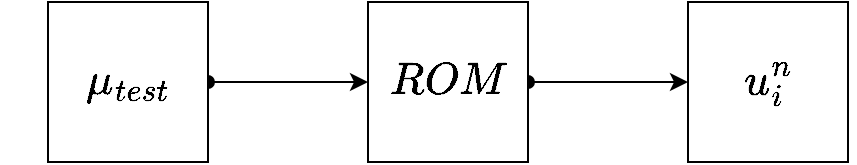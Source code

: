 <mxfile version="12.5.3" type="device" pages="4"><diagram name="ROM" id="gMi5njaozo09aXlrcxR9"><mxGraphModel dx="1264" dy="627" grid="1" gridSize="10" guides="1" tooltips="1" connect="1" arrows="1" fold="1" page="1" pageScale="1" pageWidth="1920" pageHeight="1200" math="1" shadow="0"><root><mxCell id="GMvvwutR6T6fNBDXUdjr-0"/><mxCell id="GMvvwutR6T6fNBDXUdjr-1" parent="GMvvwutR6T6fNBDXUdjr-0"/><mxCell id="2BlCrgVn7UShGpuxaQkY-1" style="edgeStyle=orthogonalEdgeStyle;rounded=0;orthogonalLoop=1;jettySize=auto;html=1;exitX=1;exitY=0.5;exitDx=0;exitDy=0;entryX=0;entryY=0.5;entryDx=0;entryDy=0;startArrow=oval;startFill=1;" edge="1" parent="GMvvwutR6T6fNBDXUdjr-1" source="GMvvwutR6T6fNBDXUdjr-45" target="GMvvwutR6T6fNBDXUdjr-48"><mxGeometry relative="1" as="geometry"/></mxCell><mxCell id="GMvvwutR6T6fNBDXUdjr-45" value="$$ROM$$" style="rounded=0;whiteSpace=wrap;html=1;fontSize=19;" parent="GMvvwutR6T6fNBDXUdjr-1" vertex="1"><mxGeometry x="200" y="120" width="80" height="80" as="geometry"/></mxCell><mxCell id="2BlCrgVn7UShGpuxaQkY-0" style="edgeStyle=orthogonalEdgeStyle;rounded=0;orthogonalLoop=1;jettySize=auto;html=1;exitX=1;exitY=0.5;exitDx=0;exitDy=0;entryX=0;entryY=0.5;entryDx=0;entryDy=0;startArrow=oval;startFill=1;" edge="1" parent="GMvvwutR6T6fNBDXUdjr-1" source="GMvvwutR6T6fNBDXUdjr-47" target="GMvvwutR6T6fNBDXUdjr-45"><mxGeometry relative="1" as="geometry"/></mxCell><mxCell id="GMvvwutR6T6fNBDXUdjr-47" value="$$\mu_{test}$$" style="rounded=0;whiteSpace=wrap;html=1;fontSize=19;" parent="GMvvwutR6T6fNBDXUdjr-1" vertex="1"><mxGeometry x="40" y="120" width="80" height="80" as="geometry"/></mxCell><mxCell id="GMvvwutR6T6fNBDXUdjr-48" value="$$u_i^n$$" style="rounded=0;whiteSpace=wrap;html=1;fontSize=19;" parent="GMvvwutR6T6fNBDXUdjr-1" vertex="1"><mxGeometry x="360" y="120" width="80" height="80" as="geometry"/></mxCell></root></mxGraphModel></diagram><diagram name="ROM-3" id="D2sJg8WIDH6MNkIZR8ne"><mxGraphModel dx="903" dy="448" grid="1" gridSize="10" guides="1" tooltips="1" connect="1" arrows="1" fold="1" page="1" pageScale="1" pageWidth="1920" pageHeight="1200" math="1" shadow="0"><root><mxCell id="K7ajsdwkGfcBKFBawEFd-0"/><mxCell id="K7ajsdwkGfcBKFBawEFd-1" parent="K7ajsdwkGfcBKFBawEFd-0"/><mxCell id="K7ajsdwkGfcBKFBawEFd-2" value="" style="rounded=0;whiteSpace=wrap;html=1;fillColor=none;fontSize=12;dashed=1;" parent="K7ajsdwkGfcBKFBawEFd-1" vertex="1"><mxGeometry x="430" y="190" width="140" height="140" as="geometry"/></mxCell><mxCell id="GILcwCU2FX5ztDnquzTj-14" style="edgeStyle=orthogonalEdgeStyle;rounded=0;orthogonalLoop=1;jettySize=auto;html=1;exitX=1;exitY=0.5;exitDx=0;exitDy=0;entryX=0;entryY=0.5;entryDx=0;entryDy=0;startArrow=oval;startFill=1;" edge="1" parent="K7ajsdwkGfcBKFBawEFd-1" source="K7ajsdwkGfcBKFBawEFd-5" target="K7ajsdwkGfcBKFBawEFd-11"><mxGeometry relative="1" as="geometry"/></mxCell><mxCell id="GILcwCU2FX5ztDnquzTj-16" style="edgeStyle=orthogonalEdgeStyle;rounded=0;orthogonalLoop=1;jettySize=auto;html=1;exitX=0.5;exitY=0;exitDx=0;exitDy=0;entryX=0.25;entryY=0;entryDx=0;entryDy=0;startArrow=oval;startFill=1;" edge="1" parent="K7ajsdwkGfcBKFBawEFd-1" source="K7ajsdwkGfcBKFBawEFd-5" target="K7ajsdwkGfcBKFBawEFd-16"><mxGeometry relative="1" as="geometry"><Array as="points"><mxPoint x="140" y="200"/><mxPoint x="365" y="200"/></Array></mxGeometry></mxCell><mxCell id="K7ajsdwkGfcBKFBawEFd-5" value="$$FOM$$" style="rounded=0;whiteSpace=wrap;html=1;fontSize=12;" parent="K7ajsdwkGfcBKFBawEFd-1" vertex="1"><mxGeometry x="110" y="230" width="60" height="60" as="geometry"/></mxCell><mxCell id="GILcwCU2FX5ztDnquzTj-13" style="edgeStyle=orthogonalEdgeStyle;rounded=0;orthogonalLoop=1;jettySize=auto;html=1;exitX=1;exitY=0.5;exitDx=0;exitDy=0;entryX=0;entryY=0.5;entryDx=0;entryDy=0;startArrow=oval;startFill=1;" edge="1" parent="K7ajsdwkGfcBKFBawEFd-1" source="K7ajsdwkGfcBKFBawEFd-9" target="K7ajsdwkGfcBKFBawEFd-5"><mxGeometry relative="1" as="geometry"/></mxCell><mxCell id="GILcwCU2FX5ztDnquzTj-20" style="edgeStyle=orthogonalEdgeStyle;rounded=0;orthogonalLoop=1;jettySize=auto;html=1;exitX=0.5;exitY=1;exitDx=0;exitDy=0;entryX=0.25;entryY=1;entryDx=0;entryDy=0;startArrow=oval;startFill=1;" edge="1" parent="K7ajsdwkGfcBKFBawEFd-1" source="K7ajsdwkGfcBKFBawEFd-9" target="K7ajsdwkGfcBKFBawEFd-16"><mxGeometry relative="1" as="geometry"><Array as="points"><mxPoint x="60" y="320"/><mxPoint x="365" y="320"/></Array></mxGeometry></mxCell><mxCell id="GILcwCU2FX5ztDnquzTj-29" style="edgeStyle=orthogonalEdgeStyle;rounded=0;orthogonalLoop=1;jettySize=auto;html=1;exitX=0.5;exitY=0;exitDx=0;exitDy=0;entryX=0;entryY=0.5;entryDx=0;entryDy=0;startArrow=oval;startFill=1;" edge="1" parent="K7ajsdwkGfcBKFBawEFd-1" source="K7ajsdwkGfcBKFBawEFd-9" target="K7ajsdwkGfcBKFBawEFd-42"><mxGeometry relative="1" as="geometry"/></mxCell><mxCell id="K7ajsdwkGfcBKFBawEFd-9" value="$$\{\mu_m\}$$" style="rounded=0;whiteSpace=wrap;html=1;fontSize=12;" parent="K7ajsdwkGfcBKFBawEFd-1" vertex="1"><mxGeometry x="40" y="240" width="40" height="40" as="geometry"/></mxCell><mxCell id="K7ajsdwkGfcBKFBawEFd-10" style="edgeStyle=orthogonalEdgeStyle;rounded=0;orthogonalLoop=1;jettySize=auto;html=1;exitX=1;exitY=0.5;exitDx=0;exitDy=0;entryX=0;entryY=0.5;entryDx=0;entryDy=0;fontSize=12;startArrow=oval;startFill=1;" parent="K7ajsdwkGfcBKFBawEFd-1" source="K7ajsdwkGfcBKFBawEFd-11" target="K7ajsdwkGfcBKFBawEFd-13" edge="1"><mxGeometry relative="1" as="geometry"/></mxCell><mxCell id="K7ajsdwkGfcBKFBawEFd-11" value="$$D_u$$" style="rounded=0;whiteSpace=wrap;html=1;fontSize=12;" parent="K7ajsdwkGfcBKFBawEFd-1" vertex="1"><mxGeometry x="200" y="240" width="40" height="40" as="geometry"/></mxCell><mxCell id="GILcwCU2FX5ztDnquzTj-15" style="edgeStyle=orthogonalEdgeStyle;rounded=0;orthogonalLoop=1;jettySize=auto;html=1;exitX=1;exitY=0.5;exitDx=0;exitDy=0;entryX=0;entryY=0.5;entryDx=0;entryDy=0;startArrow=oval;startFill=1;" edge="1" parent="K7ajsdwkGfcBKFBawEFd-1" source="K7ajsdwkGfcBKFBawEFd-13" target="K7ajsdwkGfcBKFBawEFd-16"><mxGeometry relative="1" as="geometry"/></mxCell><mxCell id="K7ajsdwkGfcBKFBawEFd-13" value="&lt;span style=&quot;font-size: 12px;&quot;&gt;$$\Phi_u$$&lt;/span&gt;" style="rounded=0;whiteSpace=wrap;html=1;fontSize=12;" parent="K7ajsdwkGfcBKFBawEFd-1" vertex="1"><mxGeometry x="280" y="240" width="40" height="40" as="geometry"/></mxCell><mxCell id="K7ajsdwkGfcBKFBawEFd-14" style="edgeStyle=orthogonalEdgeStyle;rounded=0;orthogonalLoop=1;jettySize=auto;html=1;exitX=1;exitY=0.5;exitDx=0;exitDy=0;fontSize=12;startArrow=oval;startFill=1;" parent="K7ajsdwkGfcBKFBawEFd-1" source="K7ajsdwkGfcBKFBawEFd-16" edge="1"><mxGeometry relative="1" as="geometry"><mxPoint x="430" y="260" as="targetPoint"/><Array as="points"><mxPoint x="430" y="260"/></Array></mxGeometry></mxCell><mxCell id="GILcwCU2FX5ztDnquzTj-30" style="edgeStyle=orthogonalEdgeStyle;rounded=0;orthogonalLoop=1;jettySize=auto;html=1;exitX=0.75;exitY=1;exitDx=0;exitDy=0;entryX=0.75;entryY=1;entryDx=0;entryDy=0;startArrow=oval;startFill=1;" edge="1" parent="K7ajsdwkGfcBKFBawEFd-1" source="K7ajsdwkGfcBKFBawEFd-16" target="K7ajsdwkGfcBKFBawEFd-40"><mxGeometry relative="1" as="geometry"><Array as="points"><mxPoint x="395" y="420"/><mxPoint x="795" y="420"/></Array></mxGeometry></mxCell><mxCell id="K7ajsdwkGfcBKFBawEFd-16" value="$$ROM_I$$" style="rounded=0;whiteSpace=wrap;html=1;overflow=visible;fontSize=12;" parent="K7ajsdwkGfcBKFBawEFd-1" vertex="1"><mxGeometry x="350" y="230" width="60" height="60" as="geometry"/></mxCell><mxCell id="GILcwCU2FX5ztDnquzTj-28" style="edgeStyle=orthogonalEdgeStyle;rounded=0;orthogonalLoop=1;jettySize=auto;html=1;exitX=0.5;exitY=0;exitDx=0;exitDy=0;entryX=0.5;entryY=1;entryDx=0;entryDy=0;startArrow=oval;startFill=1;" edge="1" parent="K7ajsdwkGfcBKFBawEFd-1" source="K7ajsdwkGfcBKFBawEFd-18" target="K7ajsdwkGfcBKFBawEFd-42"><mxGeometry relative="1" as="geometry"/></mxCell><mxCell id="K7ajsdwkGfcBKFBawEFd-18" value="$$D_a$$" style="rounded=0;whiteSpace=wrap;html=1;fontSize=12;" parent="K7ajsdwkGfcBKFBawEFd-1" vertex="1"><mxGeometry x="440" y="240" width="40" height="40" as="geometry"/></mxCell><mxCell id="K7ajsdwkGfcBKFBawEFd-19" style="edgeStyle=orthogonalEdgeStyle;rounded=0;orthogonalLoop=1;jettySize=auto;html=1;exitX=1;exitY=0.5;exitDx=0;exitDy=0;entryX=0;entryY=0.5;entryDx=0;entryDy=0;fontSize=12;startArrow=oval;startFill=1;" parent="K7ajsdwkGfcBKFBawEFd-1" source="K7ajsdwkGfcBKFBawEFd-20" target="K7ajsdwkGfcBKFBawEFd-25" edge="1"><mxGeometry relative="1" as="geometry"/></mxCell><mxCell id="K7ajsdwkGfcBKFBawEFd-20" value="$$D_R$$" style="rounded=0;whiteSpace=wrap;html=1;fontSize=12;" parent="K7ajsdwkGfcBKFBawEFd-1" vertex="1"><mxGeometry x="520" y="200" width="40" height="40" as="geometry"/></mxCell><mxCell id="K7ajsdwkGfcBKFBawEFd-21" style="edgeStyle=orthogonalEdgeStyle;rounded=0;orthogonalLoop=1;jettySize=auto;html=1;exitX=1;exitY=0.5;exitDx=0;exitDy=0;entryX=0;entryY=0.5;entryDx=0;entryDy=0;fontSize=12;startArrow=oval;startFill=1;" parent="K7ajsdwkGfcBKFBawEFd-1" source="K7ajsdwkGfcBKFBawEFd-22" target="K7ajsdwkGfcBKFBawEFd-28" edge="1"><mxGeometry relative="1" as="geometry"/></mxCell><mxCell id="K7ajsdwkGfcBKFBawEFd-22" value="$$D_J$$" style="rounded=0;whiteSpace=wrap;html=1;fontSize=12;" parent="K7ajsdwkGfcBKFBawEFd-1" vertex="1"><mxGeometry x="520" y="280" width="40" height="40" as="geometry"/></mxCell><mxCell id="K7ajsdwkGfcBKFBawEFd-23" style="edgeStyle=orthogonalEdgeStyle;rounded=0;orthogonalLoop=1;jettySize=auto;html=1;exitX=1;exitY=0.5;exitDx=0;exitDy=0;entryX=0;entryY=0.5;entryDx=0;entryDy=0;fontSize=12;startArrow=oval;startFill=1;" parent="K7ajsdwkGfcBKFBawEFd-1" source="K7ajsdwkGfcBKFBawEFd-25" target="K7ajsdwkGfcBKFBawEFd-36" edge="1"><mxGeometry relative="1" as="geometry"><mxPoint x="680.0" y="180" as="targetPoint"/><Array as="points"><mxPoint x="660.0" y="220"/><mxPoint x="660.0" y="220"/></Array></mxGeometry></mxCell><mxCell id="K7ajsdwkGfcBKFBawEFd-24" style="edgeStyle=orthogonalEdgeStyle;rounded=0;orthogonalLoop=1;jettySize=auto;html=1;exitX=0.5;exitY=0;exitDx=0;exitDy=0;entryX=0.5;entryY=1;entryDx=0;entryDy=0;fontSize=12;startArrow=oval;startFill=1;" parent="K7ajsdwkGfcBKFBawEFd-1" source="K7ajsdwkGfcBKFBawEFd-25" target="K7ajsdwkGfcBKFBawEFd-31" edge="1"><mxGeometry relative="1" as="geometry"/></mxCell><mxCell id="K7ajsdwkGfcBKFBawEFd-25" value="$$\Phi_R$$" style="rounded=0;whiteSpace=wrap;html=1;fontSize=12;" parent="K7ajsdwkGfcBKFBawEFd-1" vertex="1"><mxGeometry x="600" y="200" width="40" height="40" as="geometry"/></mxCell><mxCell id="K7ajsdwkGfcBKFBawEFd-26" style="edgeStyle=orthogonalEdgeStyle;rounded=0;orthogonalLoop=1;jettySize=auto;html=1;exitX=1;exitY=0.5;exitDx=0;exitDy=0;entryX=0;entryY=0.5;entryDx=0;entryDy=0;fontSize=12;startArrow=oval;startFill=1;" parent="K7ajsdwkGfcBKFBawEFd-1" source="K7ajsdwkGfcBKFBawEFd-28" target="K7ajsdwkGfcBKFBawEFd-38" edge="1"><mxGeometry relative="1" as="geometry"/></mxCell><mxCell id="K7ajsdwkGfcBKFBawEFd-27" style="edgeStyle=orthogonalEdgeStyle;rounded=0;orthogonalLoop=1;jettySize=auto;html=1;exitX=0.5;exitY=1;exitDx=0;exitDy=0;entryX=0.5;entryY=0;entryDx=0;entryDy=0;fontSize=12;startArrow=oval;startFill=1;" parent="K7ajsdwkGfcBKFBawEFd-1" source="K7ajsdwkGfcBKFBawEFd-28" target="K7ajsdwkGfcBKFBawEFd-34" edge="1"><mxGeometry relative="1" as="geometry"/></mxCell><mxCell id="K7ajsdwkGfcBKFBawEFd-28" value="$$\Phi_J$$" style="rounded=0;whiteSpace=wrap;html=1;fontSize=12;" parent="K7ajsdwkGfcBKFBawEFd-1" vertex="1"><mxGeometry x="600" y="280" width="40" height="40" as="geometry"/></mxCell><mxCell id="GILcwCU2FX5ztDnquzTj-36" style="edgeStyle=orthogonalEdgeStyle;rounded=0;orthogonalLoop=1;jettySize=auto;html=1;exitX=1;exitY=0.25;exitDx=0;exitDy=0;entryX=0.5;entryY=0;entryDx=0;entryDy=0;startArrow=oval;startFill=1;" edge="1" parent="K7ajsdwkGfcBKFBawEFd-1" source="K7ajsdwkGfcBKFBawEFd-31" target="K7ajsdwkGfcBKFBawEFd-40"><mxGeometry relative="1" as="geometry"/></mxCell><mxCell id="GILcwCU2FX5ztDnquzTj-37" style="edgeStyle=orthogonalEdgeStyle;rounded=0;orthogonalLoop=1;jettySize=auto;html=1;exitX=1;exitY=0.75;exitDx=0;exitDy=0;entryX=0.5;entryY=0;entryDx=0;entryDy=0;startArrow=oval;startFill=1;" edge="1" parent="K7ajsdwkGfcBKFBawEFd-1" source="K7ajsdwkGfcBKFBawEFd-31" target="K7ajsdwkGfcBKFBawEFd-36"><mxGeometry relative="1" as="geometry"/></mxCell><mxCell id="K7ajsdwkGfcBKFBawEFd-31" value="$$I_R$$" style="rounded=0;whiteSpace=wrap;html=1;fontSize=12;" parent="K7ajsdwkGfcBKFBawEFd-1" vertex="1"><mxGeometry x="600" y="120" width="40" height="40" as="geometry"/></mxCell><mxCell id="GILcwCU2FX5ztDnquzTj-33" style="edgeStyle=orthogonalEdgeStyle;rounded=0;orthogonalLoop=1;jettySize=auto;html=1;exitX=1;exitY=0.75;exitDx=0;exitDy=0;entryX=0.5;entryY=1;entryDx=0;entryDy=0;startArrow=oval;startFill=1;" edge="1" parent="K7ajsdwkGfcBKFBawEFd-1" source="K7ajsdwkGfcBKFBawEFd-34" target="K7ajsdwkGfcBKFBawEFd-40"><mxGeometry relative="1" as="geometry"/></mxCell><mxCell id="GILcwCU2FX5ztDnquzTj-34" style="edgeStyle=orthogonalEdgeStyle;rounded=0;orthogonalLoop=1;jettySize=auto;html=1;exitX=1;exitY=0.25;exitDx=0;exitDy=0;entryX=0.5;entryY=1;entryDx=0;entryDy=0;startArrow=oval;startFill=1;" edge="1" parent="K7ajsdwkGfcBKFBawEFd-1" source="K7ajsdwkGfcBKFBawEFd-34" target="K7ajsdwkGfcBKFBawEFd-38"><mxGeometry relative="1" as="geometry"/></mxCell><mxCell id="K7ajsdwkGfcBKFBawEFd-34" value="$$I_J$$" style="rounded=0;whiteSpace=wrap;html=1;fontSize=12;" parent="K7ajsdwkGfcBKFBawEFd-1" vertex="1"><mxGeometry x="600" y="360" width="40" height="40" as="geometry"/></mxCell><mxCell id="GILcwCU2FX5ztDnquzTj-32" style="edgeStyle=orthogonalEdgeStyle;rounded=0;orthogonalLoop=1;jettySize=auto;html=1;exitX=1;exitY=0.25;exitDx=0;exitDy=0;entryX=0.25;entryY=0;entryDx=0;entryDy=0;startArrow=oval;startFill=1;" edge="1" parent="K7ajsdwkGfcBKFBawEFd-1" source="K7ajsdwkGfcBKFBawEFd-36" target="K7ajsdwkGfcBKFBawEFd-40"><mxGeometry relative="1" as="geometry"/></mxCell><mxCell id="K7ajsdwkGfcBKFBawEFd-36" value="$$\Pi_R$$" style="rounded=0;whiteSpace=wrap;html=1;fontSize=12;" parent="K7ajsdwkGfcBKFBawEFd-1" vertex="1"><mxGeometry x="680.0" y="200" width="40" height="40" as="geometry"/></mxCell><mxCell id="GILcwCU2FX5ztDnquzTj-31" style="edgeStyle=orthogonalEdgeStyle;rounded=0;orthogonalLoop=1;jettySize=auto;html=1;exitX=1;exitY=0.75;exitDx=0;exitDy=0;entryX=0.25;entryY=1;entryDx=0;entryDy=0;startArrow=oval;startFill=1;" edge="1" parent="K7ajsdwkGfcBKFBawEFd-1" source="K7ajsdwkGfcBKFBawEFd-38" target="K7ajsdwkGfcBKFBawEFd-40"><mxGeometry relative="1" as="geometry"/></mxCell><mxCell id="K7ajsdwkGfcBKFBawEFd-38" value="$$\Pi_J$$" style="rounded=0;whiteSpace=wrap;html=1;fontSize=12;" parent="K7ajsdwkGfcBKFBawEFd-1" vertex="1"><mxGeometry x="680.0" y="280" width="40" height="40" as="geometry"/></mxCell><mxCell id="GILcwCU2FX5ztDnquzTj-4" style="edgeStyle=orthogonalEdgeStyle;rounded=0;orthogonalLoop=1;jettySize=auto;html=1;exitX=1;exitY=0.5;exitDx=0;exitDy=0;entryX=0;entryY=0.5;entryDx=0;entryDy=0;startArrow=oval;startFill=1;" edge="1" parent="K7ajsdwkGfcBKFBawEFd-1" source="K7ajsdwkGfcBKFBawEFd-40" target="K7ajsdwkGfcBKFBawEFd-43"><mxGeometry relative="1" as="geometry"/></mxCell><mxCell id="K7ajsdwkGfcBKFBawEFd-40" value="$$ROM_{II}$$" style="rounded=0;whiteSpace=wrap;html=1;fontSize=12;" parent="K7ajsdwkGfcBKFBawEFd-1" vertex="1"><mxGeometry x="750.0" y="230" width="60" height="60" as="geometry"/></mxCell><mxCell id="GILcwCU2FX5ztDnquzTj-35" style="edgeStyle=orthogonalEdgeStyle;rounded=0;orthogonalLoop=1;jettySize=auto;html=1;exitX=0.5;exitY=0;exitDx=0;exitDy=0;entryX=0.5;entryY=0;entryDx=0;entryDy=0;startArrow=oval;startFill=1;" edge="1" parent="K7ajsdwkGfcBKFBawEFd-1" source="K7ajsdwkGfcBKFBawEFd-42" target="K7ajsdwkGfcBKFBawEFd-43"><mxGeometry relative="1" as="geometry"/></mxCell><mxCell id="K7ajsdwkGfcBKFBawEFd-42" value="$$&amp;lt;.&amp;gt;_\mu$$" style="rounded=0;whiteSpace=wrap;html=1;fontSize=12;" parent="K7ajsdwkGfcBKFBawEFd-1" vertex="1"><mxGeometry x="440" y="120" width="40" height="40" as="geometry"/></mxCell><mxCell id="K7ajsdwkGfcBKFBawEFd-43" value="$$ROM_{III}$$" style="rounded=0;whiteSpace=wrap;html=1;fontSize=12;" parent="K7ajsdwkGfcBKFBawEFd-1" vertex="1"><mxGeometry x="870.0" y="230" width="60" height="60" as="geometry"/></mxCell></root></mxGraphModel></diagram><diagram name="ROM-2" id="Fd3jIdreh6o75MO70H3D"><mxGraphModel dx="1264" dy="627" grid="1" gridSize="10" guides="1" tooltips="1" connect="1" arrows="1" fold="1" page="1" pageScale="1" pageWidth="1920" pageHeight="1200" math="1" shadow="0"><root><mxCell id="bhw2kA4_TIQ0jclqoM3N-0"/><mxCell id="bhw2kA4_TIQ0jclqoM3N-1" parent="bhw2kA4_TIQ0jclqoM3N-0"/><mxCell id="bhw2kA4_TIQ0jclqoM3N-2" value="" style="rounded=0;whiteSpace=wrap;html=1;fillColor=none;fontSize=12;dashed=1;" vertex="1" parent="bhw2kA4_TIQ0jclqoM3N-1"><mxGeometry x="430" y="190" width="140" height="140" as="geometry"/></mxCell><mxCell id="bhw2kA4_TIQ0jclqoM3N-3" style="edgeStyle=orthogonalEdgeStyle;rounded=0;orthogonalLoop=1;jettySize=auto;html=1;exitX=1;exitY=0.5;exitDx=0;exitDy=0;entryX=0;entryY=0.5;entryDx=0;entryDy=0;startArrow=oval;startFill=1;" edge="1" parent="bhw2kA4_TIQ0jclqoM3N-1" source="bhw2kA4_TIQ0jclqoM3N-5" target="bhw2kA4_TIQ0jclqoM3N-11"><mxGeometry relative="1" as="geometry"/></mxCell><mxCell id="bhw2kA4_TIQ0jclqoM3N-4" style="edgeStyle=orthogonalEdgeStyle;rounded=0;orthogonalLoop=1;jettySize=auto;html=1;exitX=0.5;exitY=0;exitDx=0;exitDy=0;entryX=0.25;entryY=0;entryDx=0;entryDy=0;startArrow=oval;startFill=1;" edge="1" parent="bhw2kA4_TIQ0jclqoM3N-1" source="bhw2kA4_TIQ0jclqoM3N-5" target="bhw2kA4_TIQ0jclqoM3N-16"><mxGeometry relative="1" as="geometry"><Array as="points"><mxPoint x="140" y="200"/><mxPoint x="365" y="200"/></Array></mxGeometry></mxCell><mxCell id="bhw2kA4_TIQ0jclqoM3N-5" value="$$FOM$$" style="rounded=0;whiteSpace=wrap;html=1;fontSize=12;" vertex="1" parent="bhw2kA4_TIQ0jclqoM3N-1"><mxGeometry x="110" y="230" width="60" height="60" as="geometry"/></mxCell><mxCell id="bhw2kA4_TIQ0jclqoM3N-6" style="edgeStyle=orthogonalEdgeStyle;rounded=0;orthogonalLoop=1;jettySize=auto;html=1;exitX=1;exitY=0.5;exitDx=0;exitDy=0;entryX=0;entryY=0.5;entryDx=0;entryDy=0;startArrow=oval;startFill=1;" edge="1" parent="bhw2kA4_TIQ0jclqoM3N-1" source="bhw2kA4_TIQ0jclqoM3N-9" target="bhw2kA4_TIQ0jclqoM3N-5"><mxGeometry relative="1" as="geometry"/></mxCell><mxCell id="bhw2kA4_TIQ0jclqoM3N-7" style="edgeStyle=orthogonalEdgeStyle;rounded=0;orthogonalLoop=1;jettySize=auto;html=1;exitX=0.5;exitY=1;exitDx=0;exitDy=0;entryX=0.25;entryY=1;entryDx=0;entryDy=0;startArrow=oval;startFill=1;" edge="1" parent="bhw2kA4_TIQ0jclqoM3N-1" source="bhw2kA4_TIQ0jclqoM3N-9" target="bhw2kA4_TIQ0jclqoM3N-16"><mxGeometry relative="1" as="geometry"><Array as="points"><mxPoint x="60" y="320"/><mxPoint x="365" y="320"/></Array></mxGeometry></mxCell><mxCell id="bhw2kA4_TIQ0jclqoM3N-9" value="$$\{\mu_m\}$$" style="rounded=0;whiteSpace=wrap;html=1;fontSize=12;" vertex="1" parent="bhw2kA4_TIQ0jclqoM3N-1"><mxGeometry x="40" y="240" width="40" height="40" as="geometry"/></mxCell><mxCell id="bhw2kA4_TIQ0jclqoM3N-10" style="edgeStyle=orthogonalEdgeStyle;rounded=0;orthogonalLoop=1;jettySize=auto;html=1;exitX=1;exitY=0.5;exitDx=0;exitDy=0;entryX=0;entryY=0.5;entryDx=0;entryDy=0;fontSize=12;startArrow=oval;startFill=1;" edge="1" parent="bhw2kA4_TIQ0jclqoM3N-1" source="bhw2kA4_TIQ0jclqoM3N-11" target="bhw2kA4_TIQ0jclqoM3N-13"><mxGeometry relative="1" as="geometry"/></mxCell><mxCell id="bhw2kA4_TIQ0jclqoM3N-11" value="$$D_u$$" style="rounded=0;whiteSpace=wrap;html=1;fontSize=12;" vertex="1" parent="bhw2kA4_TIQ0jclqoM3N-1"><mxGeometry x="200" y="240" width="40" height="40" as="geometry"/></mxCell><mxCell id="bhw2kA4_TIQ0jclqoM3N-12" style="edgeStyle=orthogonalEdgeStyle;rounded=0;orthogonalLoop=1;jettySize=auto;html=1;exitX=1;exitY=0.5;exitDx=0;exitDy=0;entryX=0;entryY=0.5;entryDx=0;entryDy=0;startArrow=oval;startFill=1;" edge="1" parent="bhw2kA4_TIQ0jclqoM3N-1" source="bhw2kA4_TIQ0jclqoM3N-13" target="bhw2kA4_TIQ0jclqoM3N-16"><mxGeometry relative="1" as="geometry"/></mxCell><mxCell id="bhw2kA4_TIQ0jclqoM3N-13" value="&lt;span style=&quot;font-size: 12px;&quot;&gt;$$\Phi_u$$&lt;/span&gt;" style="rounded=0;whiteSpace=wrap;html=1;fontSize=12;" vertex="1" parent="bhw2kA4_TIQ0jclqoM3N-1"><mxGeometry x="280" y="240" width="40" height="40" as="geometry"/></mxCell><mxCell id="bhw2kA4_TIQ0jclqoM3N-14" style="edgeStyle=orthogonalEdgeStyle;rounded=0;orthogonalLoop=1;jettySize=auto;html=1;exitX=1;exitY=0.5;exitDx=0;exitDy=0;fontSize=12;startArrow=oval;startFill=1;" edge="1" parent="bhw2kA4_TIQ0jclqoM3N-1" source="bhw2kA4_TIQ0jclqoM3N-16"><mxGeometry relative="1" as="geometry"><mxPoint x="430" y="260" as="targetPoint"/><Array as="points"><mxPoint x="430" y="260"/></Array></mxGeometry></mxCell><mxCell id="bhw2kA4_TIQ0jclqoM3N-15" style="edgeStyle=orthogonalEdgeStyle;rounded=0;orthogonalLoop=1;jettySize=auto;html=1;exitX=0.75;exitY=1;exitDx=0;exitDy=0;entryX=0.75;entryY=1;entryDx=0;entryDy=0;startArrow=oval;startFill=1;" edge="1" parent="bhw2kA4_TIQ0jclqoM3N-1" source="bhw2kA4_TIQ0jclqoM3N-16" target="bhw2kA4_TIQ0jclqoM3N-40"><mxGeometry relative="1" as="geometry"><Array as="points"><mxPoint x="395" y="420"/><mxPoint x="795" y="420"/></Array></mxGeometry></mxCell><mxCell id="bhw2kA4_TIQ0jclqoM3N-16" value="$$ROM_I$$" style="rounded=0;whiteSpace=wrap;html=1;overflow=visible;fontSize=12;" vertex="1" parent="bhw2kA4_TIQ0jclqoM3N-1"><mxGeometry x="350" y="230" width="60" height="60" as="geometry"/></mxCell><mxCell id="bhw2kA4_TIQ0jclqoM3N-18" value="$$D_a$$" style="rounded=0;whiteSpace=wrap;html=1;fontSize=12;" vertex="1" parent="bhw2kA4_TIQ0jclqoM3N-1"><mxGeometry x="440" y="240" width="40" height="40" as="geometry"/></mxCell><mxCell id="bhw2kA4_TIQ0jclqoM3N-19" style="edgeStyle=orthogonalEdgeStyle;rounded=0;orthogonalLoop=1;jettySize=auto;html=1;exitX=1;exitY=0.5;exitDx=0;exitDy=0;entryX=0;entryY=0.5;entryDx=0;entryDy=0;fontSize=12;startArrow=oval;startFill=1;" edge="1" parent="bhw2kA4_TIQ0jclqoM3N-1" source="bhw2kA4_TIQ0jclqoM3N-20" target="bhw2kA4_TIQ0jclqoM3N-25"><mxGeometry relative="1" as="geometry"/></mxCell><mxCell id="bhw2kA4_TIQ0jclqoM3N-20" value="$$D_R$$" style="rounded=0;whiteSpace=wrap;html=1;fontSize=12;" vertex="1" parent="bhw2kA4_TIQ0jclqoM3N-1"><mxGeometry x="520" y="200" width="40" height="40" as="geometry"/></mxCell><mxCell id="bhw2kA4_TIQ0jclqoM3N-21" style="edgeStyle=orthogonalEdgeStyle;rounded=0;orthogonalLoop=1;jettySize=auto;html=1;exitX=1;exitY=0.5;exitDx=0;exitDy=0;entryX=0;entryY=0.5;entryDx=0;entryDy=0;fontSize=12;startArrow=oval;startFill=1;" edge="1" parent="bhw2kA4_TIQ0jclqoM3N-1" source="bhw2kA4_TIQ0jclqoM3N-22" target="bhw2kA4_TIQ0jclqoM3N-28"><mxGeometry relative="1" as="geometry"/></mxCell><mxCell id="bhw2kA4_TIQ0jclqoM3N-22" value="$$D_J$$" style="rounded=0;whiteSpace=wrap;html=1;fontSize=12;" vertex="1" parent="bhw2kA4_TIQ0jclqoM3N-1"><mxGeometry x="520" y="280" width="40" height="40" as="geometry"/></mxCell><mxCell id="bhw2kA4_TIQ0jclqoM3N-23" style="edgeStyle=orthogonalEdgeStyle;rounded=0;orthogonalLoop=1;jettySize=auto;html=1;exitX=1;exitY=0.5;exitDx=0;exitDy=0;entryX=0;entryY=0.5;entryDx=0;entryDy=0;fontSize=12;startArrow=oval;startFill=1;" edge="1" parent="bhw2kA4_TIQ0jclqoM3N-1" source="bhw2kA4_TIQ0jclqoM3N-25" target="bhw2kA4_TIQ0jclqoM3N-36"><mxGeometry relative="1" as="geometry"><mxPoint x="680.0" y="180" as="targetPoint"/><Array as="points"><mxPoint x="660.0" y="220"/><mxPoint x="660.0" y="220"/></Array></mxGeometry></mxCell><mxCell id="bhw2kA4_TIQ0jclqoM3N-24" style="edgeStyle=orthogonalEdgeStyle;rounded=0;orthogonalLoop=1;jettySize=auto;html=1;exitX=0.5;exitY=0;exitDx=0;exitDy=0;entryX=0.5;entryY=1;entryDx=0;entryDy=0;fontSize=12;startArrow=oval;startFill=1;" edge="1" parent="bhw2kA4_TIQ0jclqoM3N-1" source="bhw2kA4_TIQ0jclqoM3N-25" target="bhw2kA4_TIQ0jclqoM3N-31"><mxGeometry relative="1" as="geometry"/></mxCell><mxCell id="bhw2kA4_TIQ0jclqoM3N-25" value="$$\Phi_R$$" style="rounded=0;whiteSpace=wrap;html=1;fontSize=12;" vertex="1" parent="bhw2kA4_TIQ0jclqoM3N-1"><mxGeometry x="600" y="200" width="40" height="40" as="geometry"/></mxCell><mxCell id="bhw2kA4_TIQ0jclqoM3N-26" style="edgeStyle=orthogonalEdgeStyle;rounded=0;orthogonalLoop=1;jettySize=auto;html=1;exitX=1;exitY=0.5;exitDx=0;exitDy=0;entryX=0;entryY=0.5;entryDx=0;entryDy=0;fontSize=12;startArrow=oval;startFill=1;" edge="1" parent="bhw2kA4_TIQ0jclqoM3N-1" source="bhw2kA4_TIQ0jclqoM3N-28" target="bhw2kA4_TIQ0jclqoM3N-38"><mxGeometry relative="1" as="geometry"/></mxCell><mxCell id="bhw2kA4_TIQ0jclqoM3N-27" style="edgeStyle=orthogonalEdgeStyle;rounded=0;orthogonalLoop=1;jettySize=auto;html=1;exitX=0.5;exitY=1;exitDx=0;exitDy=0;entryX=0.5;entryY=0;entryDx=0;entryDy=0;fontSize=12;startArrow=oval;startFill=1;" edge="1" parent="bhw2kA4_TIQ0jclqoM3N-1" source="bhw2kA4_TIQ0jclqoM3N-28" target="bhw2kA4_TIQ0jclqoM3N-34"><mxGeometry relative="1" as="geometry"/></mxCell><mxCell id="bhw2kA4_TIQ0jclqoM3N-28" value="$$\Phi_J$$" style="rounded=0;whiteSpace=wrap;html=1;fontSize=12;" vertex="1" parent="bhw2kA4_TIQ0jclqoM3N-1"><mxGeometry x="600" y="280" width="40" height="40" as="geometry"/></mxCell><mxCell id="bhw2kA4_TIQ0jclqoM3N-29" style="edgeStyle=orthogonalEdgeStyle;rounded=0;orthogonalLoop=1;jettySize=auto;html=1;exitX=1;exitY=0.25;exitDx=0;exitDy=0;entryX=0.5;entryY=0;entryDx=0;entryDy=0;startArrow=oval;startFill=1;" edge="1" parent="bhw2kA4_TIQ0jclqoM3N-1" source="bhw2kA4_TIQ0jclqoM3N-31" target="bhw2kA4_TIQ0jclqoM3N-40"><mxGeometry relative="1" as="geometry"/></mxCell><mxCell id="bhw2kA4_TIQ0jclqoM3N-30" style="edgeStyle=orthogonalEdgeStyle;rounded=0;orthogonalLoop=1;jettySize=auto;html=1;exitX=1;exitY=0.75;exitDx=0;exitDy=0;entryX=0.5;entryY=0;entryDx=0;entryDy=0;startArrow=oval;startFill=1;" edge="1" parent="bhw2kA4_TIQ0jclqoM3N-1" source="bhw2kA4_TIQ0jclqoM3N-31" target="bhw2kA4_TIQ0jclqoM3N-36"><mxGeometry relative="1" as="geometry"/></mxCell><mxCell id="bhw2kA4_TIQ0jclqoM3N-31" value="$$I_R$$" style="rounded=0;whiteSpace=wrap;html=1;fontSize=12;" vertex="1" parent="bhw2kA4_TIQ0jclqoM3N-1"><mxGeometry x="600" y="120" width="40" height="40" as="geometry"/></mxCell><mxCell id="bhw2kA4_TIQ0jclqoM3N-32" style="edgeStyle=orthogonalEdgeStyle;rounded=0;orthogonalLoop=1;jettySize=auto;html=1;exitX=1;exitY=0.75;exitDx=0;exitDy=0;entryX=0.5;entryY=1;entryDx=0;entryDy=0;startArrow=oval;startFill=1;" edge="1" parent="bhw2kA4_TIQ0jclqoM3N-1" source="bhw2kA4_TIQ0jclqoM3N-34" target="bhw2kA4_TIQ0jclqoM3N-40"><mxGeometry relative="1" as="geometry"/></mxCell><mxCell id="bhw2kA4_TIQ0jclqoM3N-33" style="edgeStyle=orthogonalEdgeStyle;rounded=0;orthogonalLoop=1;jettySize=auto;html=1;exitX=1;exitY=0.25;exitDx=0;exitDy=0;entryX=0.5;entryY=1;entryDx=0;entryDy=0;startArrow=oval;startFill=1;" edge="1" parent="bhw2kA4_TIQ0jclqoM3N-1" source="bhw2kA4_TIQ0jclqoM3N-34" target="bhw2kA4_TIQ0jclqoM3N-38"><mxGeometry relative="1" as="geometry"/></mxCell><mxCell id="bhw2kA4_TIQ0jclqoM3N-34" value="$$I_J$$" style="rounded=0;whiteSpace=wrap;html=1;fontSize=12;" vertex="1" parent="bhw2kA4_TIQ0jclqoM3N-1"><mxGeometry x="600" y="360" width="40" height="40" as="geometry"/></mxCell><mxCell id="bhw2kA4_TIQ0jclqoM3N-35" style="edgeStyle=orthogonalEdgeStyle;rounded=0;orthogonalLoop=1;jettySize=auto;html=1;exitX=1;exitY=0.25;exitDx=0;exitDy=0;entryX=0.25;entryY=0;entryDx=0;entryDy=0;startArrow=oval;startFill=1;" edge="1" parent="bhw2kA4_TIQ0jclqoM3N-1" source="bhw2kA4_TIQ0jclqoM3N-36" target="bhw2kA4_TIQ0jclqoM3N-40"><mxGeometry relative="1" as="geometry"/></mxCell><mxCell id="bhw2kA4_TIQ0jclqoM3N-36" value="$$\Pi_R$$" style="rounded=0;whiteSpace=wrap;html=1;fontSize=12;" vertex="1" parent="bhw2kA4_TIQ0jclqoM3N-1"><mxGeometry x="680.0" y="200" width="40" height="40" as="geometry"/></mxCell><mxCell id="bhw2kA4_TIQ0jclqoM3N-37" style="edgeStyle=orthogonalEdgeStyle;rounded=0;orthogonalLoop=1;jettySize=auto;html=1;exitX=1;exitY=0.75;exitDx=0;exitDy=0;entryX=0.25;entryY=1;entryDx=0;entryDy=0;startArrow=oval;startFill=1;" edge="1" parent="bhw2kA4_TIQ0jclqoM3N-1" source="bhw2kA4_TIQ0jclqoM3N-38" target="bhw2kA4_TIQ0jclqoM3N-40"><mxGeometry relative="1" as="geometry"/></mxCell><mxCell id="bhw2kA4_TIQ0jclqoM3N-38" value="$$\Pi_J$$" style="rounded=0;whiteSpace=wrap;html=1;fontSize=12;" vertex="1" parent="bhw2kA4_TIQ0jclqoM3N-1"><mxGeometry x="680.0" y="280" width="40" height="40" as="geometry"/></mxCell><mxCell id="bhw2kA4_TIQ0jclqoM3N-40" value="$$ROM_{II}$$" style="rounded=0;whiteSpace=wrap;html=1;fontSize=12;" vertex="1" parent="bhw2kA4_TIQ0jclqoM3N-1"><mxGeometry x="750.0" y="230" width="60" height="60" as="geometry"/></mxCell></root></mxGraphModel></diagram><diagram name="ROM-1" id="CoZtRXfDLSGw943_UGdT"><mxGraphModel dx="1264" dy="627" grid="1" gridSize="10" guides="1" tooltips="1" connect="1" arrows="1" fold="1" page="1" pageScale="1" pageWidth="1920" pageHeight="1200" math="1" shadow="0"><root><mxCell id="sfpYVk1PTVztK57PnGqd-0"/><mxCell id="sfpYVk1PTVztK57PnGqd-1" parent="sfpYVk1PTVztK57PnGqd-0"/><mxCell id="sfpYVk1PTVztK57PnGqd-3" style="edgeStyle=orthogonalEdgeStyle;rounded=0;orthogonalLoop=1;jettySize=auto;html=1;exitX=1;exitY=0.5;exitDx=0;exitDy=0;entryX=0;entryY=0.5;entryDx=0;entryDy=0;startArrow=oval;startFill=1;" edge="1" parent="sfpYVk1PTVztK57PnGqd-1" source="sfpYVk1PTVztK57PnGqd-5" target="sfpYVk1PTVztK57PnGqd-10"><mxGeometry relative="1" as="geometry"/></mxCell><mxCell id="sfpYVk1PTVztK57PnGqd-4" style="edgeStyle=orthogonalEdgeStyle;rounded=0;orthogonalLoop=1;jettySize=auto;html=1;exitX=0.5;exitY=0;exitDx=0;exitDy=0;entryX=0.25;entryY=0;entryDx=0;entryDy=0;startArrow=oval;startFill=1;" edge="1" parent="sfpYVk1PTVztK57PnGqd-1" source="sfpYVk1PTVztK57PnGqd-5" target="sfpYVk1PTVztK57PnGqd-15"><mxGeometry relative="1" as="geometry"><Array as="points"><mxPoint x="140" y="200"/><mxPoint x="365" y="200"/></Array></mxGeometry></mxCell><mxCell id="sfpYVk1PTVztK57PnGqd-5" value="$$FOM$$" style="rounded=0;whiteSpace=wrap;html=1;fontSize=12;" vertex="1" parent="sfpYVk1PTVztK57PnGqd-1"><mxGeometry x="110" y="230" width="60" height="60" as="geometry"/></mxCell><mxCell id="sfpYVk1PTVztK57PnGqd-6" style="edgeStyle=orthogonalEdgeStyle;rounded=0;orthogonalLoop=1;jettySize=auto;html=1;exitX=1;exitY=0.5;exitDx=0;exitDy=0;entryX=0;entryY=0.5;entryDx=0;entryDy=0;startArrow=oval;startFill=1;" edge="1" parent="sfpYVk1PTVztK57PnGqd-1" source="sfpYVk1PTVztK57PnGqd-8" target="sfpYVk1PTVztK57PnGqd-5"><mxGeometry relative="1" as="geometry"/></mxCell><mxCell id="sfpYVk1PTVztK57PnGqd-8" value="$$\{\mu_m\}$$" style="rounded=0;whiteSpace=wrap;html=1;fontSize=12;" vertex="1" parent="sfpYVk1PTVztK57PnGqd-1"><mxGeometry x="40" y="240" width="40" height="40" as="geometry"/></mxCell><mxCell id="sfpYVk1PTVztK57PnGqd-9" style="edgeStyle=orthogonalEdgeStyle;rounded=0;orthogonalLoop=1;jettySize=auto;html=1;exitX=1;exitY=0.5;exitDx=0;exitDy=0;entryX=0;entryY=0.5;entryDx=0;entryDy=0;fontSize=12;startArrow=oval;startFill=1;" edge="1" parent="sfpYVk1PTVztK57PnGqd-1" source="sfpYVk1PTVztK57PnGqd-10" target="sfpYVk1PTVztK57PnGqd-12"><mxGeometry relative="1" as="geometry"/></mxCell><mxCell id="sfpYVk1PTVztK57PnGqd-10" value="$$D_u$$" style="rounded=0;whiteSpace=wrap;html=1;fontSize=12;" vertex="1" parent="sfpYVk1PTVztK57PnGqd-1"><mxGeometry x="200" y="240" width="40" height="40" as="geometry"/></mxCell><mxCell id="sfpYVk1PTVztK57PnGqd-11" style="edgeStyle=orthogonalEdgeStyle;rounded=0;orthogonalLoop=1;jettySize=auto;html=1;exitX=1;exitY=0.5;exitDx=0;exitDy=0;entryX=0;entryY=0.5;entryDx=0;entryDy=0;startArrow=oval;startFill=1;" edge="1" parent="sfpYVk1PTVztK57PnGqd-1" source="sfpYVk1PTVztK57PnGqd-12" target="sfpYVk1PTVztK57PnGqd-15"><mxGeometry relative="1" as="geometry"/></mxCell><mxCell id="sfpYVk1PTVztK57PnGqd-12" value="&lt;span style=&quot;font-size: 12px;&quot;&gt;$$\Phi_u$$&lt;/span&gt;" style="rounded=0;whiteSpace=wrap;html=1;fontSize=12;" vertex="1" parent="sfpYVk1PTVztK57PnGqd-1"><mxGeometry x="280" y="240" width="40" height="40" as="geometry"/></mxCell><mxCell id="sfpYVk1PTVztK57PnGqd-15" value="$$ROM_I$$" style="rounded=0;whiteSpace=wrap;html=1;overflow=visible;fontSize=12;" vertex="1" parent="sfpYVk1PTVztK57PnGqd-1"><mxGeometry x="350" y="230" width="60" height="60" as="geometry"/></mxCell></root></mxGraphModel></diagram></mxfile>